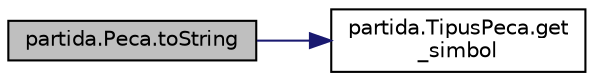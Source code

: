 digraph "partida.Peca.toString"
{
 // LATEX_PDF_SIZE
  edge [fontname="Helvetica",fontsize="10",labelfontname="Helvetica",labelfontsize="10"];
  node [fontname="Helvetica",fontsize="10",shape=record];
  rankdir="LR";
  Node1 [label="partida.Peca.toString",height=0.2,width=0.4,color="black", fillcolor="grey75", style="filled", fontcolor="black",tooltip="Converteix la Peça actual en la seva primera lletra, en majuscula o minscula en funció de quin equip ..."];
  Node1 -> Node2 [color="midnightblue",fontsize="10",style="solid",fontname="Helvetica"];
  Node2 [label="partida.TipusPeca.get\l_simbol",height=0.2,width=0.4,color="black", fillcolor="white", style="filled",URL="$classpartida_1_1_tipus_peca.html#ac8e3ed219e301d3bdae60aee48abab3b",tooltip="Simbol de la Peça."];
}

